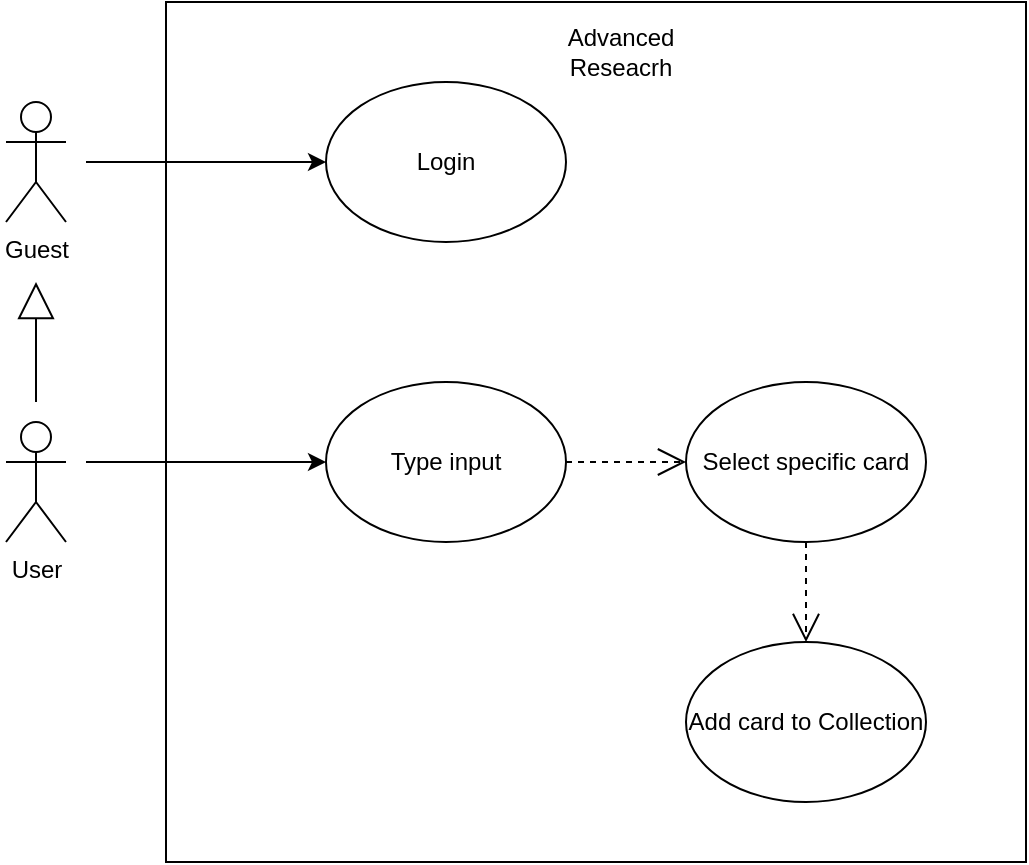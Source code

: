 <mxfile version="17.0.0" type="device"><diagram id="r7J8bz53B1N1w12kV66I" name="Page-1"><mxGraphModel dx="1153" dy="519" grid="1" gridSize="10" guides="1" tooltips="1" connect="1" arrows="1" fold="1" page="1" pageScale="1" pageWidth="827" pageHeight="1169" math="0" shadow="0"><root><mxCell id="EIwA3mC1gySRaiS8MirU-0"/><mxCell id="EIwA3mC1gySRaiS8MirU-1" parent="EIwA3mC1gySRaiS8MirU-0"/><mxCell id="WKdalN7pm7NJ7K5WIpKg-0" value="User" style="shape=umlActor;verticalLabelPosition=bottom;verticalAlign=top;html=1;outlineConnect=0;" parent="EIwA3mC1gySRaiS8MirU-1" vertex="1"><mxGeometry x="130" y="270" width="30" height="60" as="geometry"/></mxCell><mxCell id="WKdalN7pm7NJ7K5WIpKg-3" value="Guest" style="shape=umlActor;verticalLabelPosition=bottom;verticalAlign=top;html=1;outlineConnect=0;" parent="EIwA3mC1gySRaiS8MirU-1" vertex="1"><mxGeometry x="130" y="110" width="30" height="60" as="geometry"/></mxCell><mxCell id="WKdalN7pm7NJ7K5WIpKg-4" value="" style="rounded=0;whiteSpace=wrap;html=1;" parent="EIwA3mC1gySRaiS8MirU-1" vertex="1"><mxGeometry x="210" y="60" width="430" height="430" as="geometry"/></mxCell><mxCell id="WKdalN7pm7NJ7K5WIpKg-5" value="Login" style="ellipse;whiteSpace=wrap;html=1;" parent="EIwA3mC1gySRaiS8MirU-1" vertex="1"><mxGeometry x="290" y="100" width="120" height="80" as="geometry"/></mxCell><mxCell id="WKdalN7pm7NJ7K5WIpKg-8" value="" style="endArrow=block;endSize=16;endFill=0;html=1;rounded=0;" parent="EIwA3mC1gySRaiS8MirU-1" edge="1"><mxGeometry width="160" relative="1" as="geometry"><mxPoint x="145" y="260" as="sourcePoint"/><mxPoint x="145" y="200" as="targetPoint"/></mxGeometry></mxCell><mxCell id="WKdalN7pm7NJ7K5WIpKg-9" value="Type input" style="ellipse;whiteSpace=wrap;html=1;" parent="EIwA3mC1gySRaiS8MirU-1" vertex="1"><mxGeometry x="290" y="250" width="120" height="80" as="geometry"/></mxCell><mxCell id="WKdalN7pm7NJ7K5WIpKg-10" value="Advanced Reseacrh" style="text;html=1;strokeColor=none;fillColor=none;align=center;verticalAlign=middle;whiteSpace=wrap;rounded=0;" parent="EIwA3mC1gySRaiS8MirU-1" vertex="1"><mxGeometry x="390" y="70" width="95" height="30" as="geometry"/></mxCell><mxCell id="WKdalN7pm7NJ7K5WIpKg-12" value="" style="endArrow=classic;html=1;rounded=0;" parent="EIwA3mC1gySRaiS8MirU-1" target="WKdalN7pm7NJ7K5WIpKg-5" edge="1"><mxGeometry width="50" height="50" relative="1" as="geometry"><mxPoint x="170" y="140" as="sourcePoint"/><mxPoint x="240" y="230" as="targetPoint"/></mxGeometry></mxCell><mxCell id="WKdalN7pm7NJ7K5WIpKg-15" value="" style="endArrow=classic;html=1;rounded=0;entryX=0;entryY=0.5;entryDx=0;entryDy=0;" parent="EIwA3mC1gySRaiS8MirU-1" target="WKdalN7pm7NJ7K5WIpKg-9" edge="1"><mxGeometry width="50" height="50" relative="1" as="geometry"><mxPoint x="170" y="290" as="sourcePoint"/><mxPoint x="120" y="350" as="targetPoint"/></mxGeometry></mxCell><mxCell id="WKdalN7pm7NJ7K5WIpKg-22" value="Select specific card" style="ellipse;whiteSpace=wrap;html=1;" parent="EIwA3mC1gySRaiS8MirU-1" vertex="1"><mxGeometry x="470" y="250" width="120" height="80" as="geometry"/></mxCell><mxCell id="WKdalN7pm7NJ7K5WIpKg-23" value="" style="endArrow=open;endSize=12;dashed=1;html=1;rounded=0;entryX=0;entryY=0.5;entryDx=0;entryDy=0;exitX=1;exitY=0.5;exitDx=0;exitDy=0;" parent="EIwA3mC1gySRaiS8MirU-1" source="WKdalN7pm7NJ7K5WIpKg-9" target="WKdalN7pm7NJ7K5WIpKg-22" edge="1"><mxGeometry width="160" relative="1" as="geometry"><mxPoint x="-10" y="380" as="sourcePoint"/><mxPoint x="150" y="380" as="targetPoint"/></mxGeometry></mxCell><mxCell id="WKdalN7pm7NJ7K5WIpKg-24" value="Add card to Collection" style="ellipse;whiteSpace=wrap;html=1;" parent="EIwA3mC1gySRaiS8MirU-1" vertex="1"><mxGeometry x="470" y="380" width="120" height="80" as="geometry"/></mxCell><mxCell id="WKdalN7pm7NJ7K5WIpKg-25" value="" style="endArrow=open;endSize=12;dashed=1;html=1;rounded=0;exitX=0.5;exitY=1;exitDx=0;exitDy=0;" parent="EIwA3mC1gySRaiS8MirU-1" source="WKdalN7pm7NJ7K5WIpKg-22" target="WKdalN7pm7NJ7K5WIpKg-24" edge="1"><mxGeometry width="160" relative="1" as="geometry"><mxPoint x="420.0" y="300" as="sourcePoint"/><mxPoint x="480.0" y="300" as="targetPoint"/></mxGeometry></mxCell></root></mxGraphModel></diagram></mxfile>